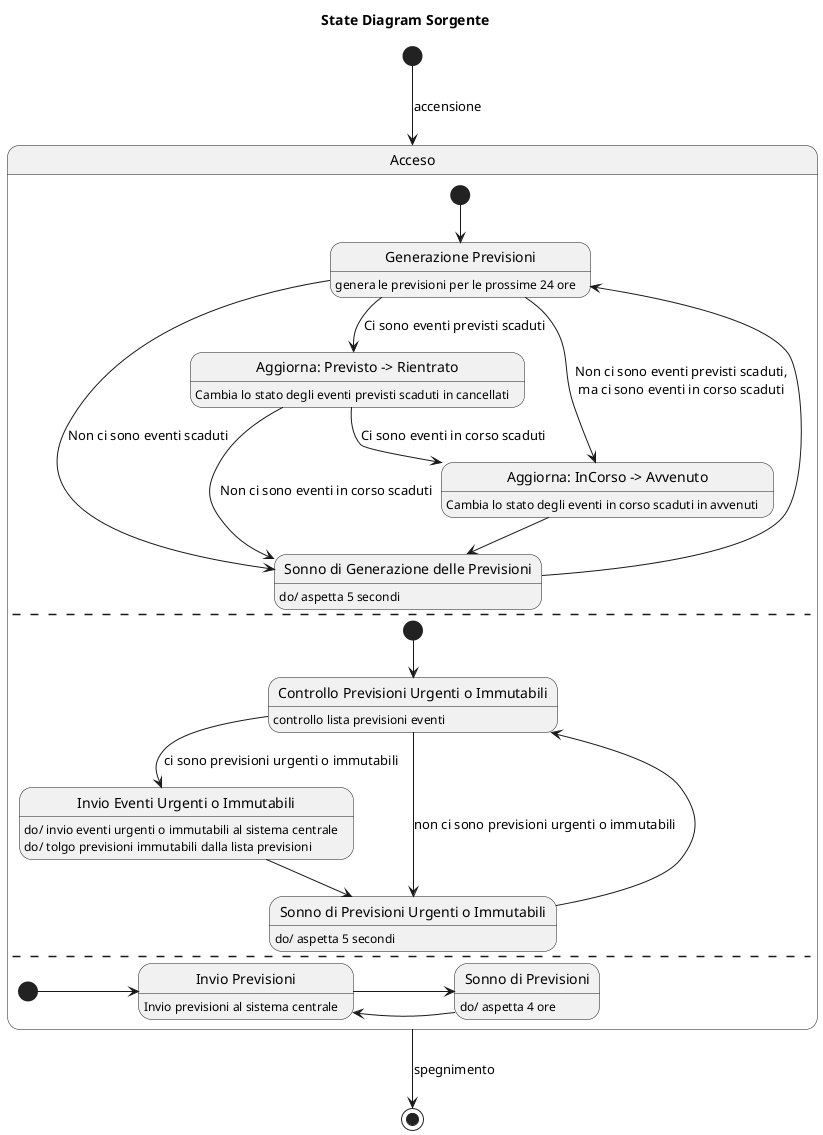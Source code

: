 @startuml
title State Diagram Sorgente

[*] --> Acceso: accensione

state Acceso {

    state "Generazione Previsioni" as GenPrev
    state "Aggiorna: Previsto -> Rientrato" as AggPrevCanc
    state "Aggiorna: InCorso -> Avvenuto" as AggCorAvv
    state "Sonno di Generazione delle Previsioni" as SonnoGen

    [*] --> GenPrev

    GenPrev: genera le previsioni per le prossime 24 ore
    GenPrev --> AggPrevCanc: Ci sono eventi previsti scaduti
    GenPrev --> AggCorAvv: Non ci sono eventi previsti scaduti,\nma ci sono eventi in corso scaduti
    GenPrev -right-> SonnoGen: Non ci sono eventi scaduti

    AggPrevCanc: Cambia lo stato degli eventi previsti scaduti in cancellati
    AggPrevCanc --> AggCorAvv: Ci sono eventi in corso scaduti
    AggPrevCanc --> SonnoGen: Non ci sono eventi in corso scaduti

    AggCorAvv: Cambia lo stato degli eventi in corso scaduti in avvenuti
    AggCorAvv --> SonnoGen

    SonnoGen: do/ aspetta 5 secondi
    SonnoGen -> GenPrev

    --

    state "Controllo Previsioni Urgenti o Immutabili" as ConPrevUrg
    state "Invio Eventi Urgenti o Immutabili" as InvioEvtUrg
    state "Sonno di Previsioni Urgenti o Immutabili" as SonnoPrevUrg

    [*] --> ConPrevUrg

    ConPrevUrg: controllo lista previsioni eventi
    ConPrevUrg --> InvioEvtUrg: ci sono previsioni urgenti o immutabili
    ConPrevUrg --> SonnoPrevUrg: non ci sono previsioni urgenti o immutabili

    InvioEvtUrg: do/ invio eventi urgenti o immutabili al sistema centrale
    InvioEvtUrg: do/ tolgo previsioni immutabili dalla lista previsioni
    InvioEvtUrg --> SonnoPrevUrg

    SonnoPrevUrg: do/ aspetta 5 secondi
    SonnoPrevUrg --> ConPrevUrg

    ---

    state "Invio Previsioni" as InvPrev
    state "Sonno di Previsioni" as SonnoPrev

    [*] -right-> InvPrev: \t\t\t

    InvPrev: Invio previsioni al sistema centrale
    InvPrev -right-> SonnoPrev: \t\t\t

    SonnoPrev: do/ aspetta 4 ore
    SonnoPrev -left-> InvPrev: \t\t\t

}

Acceso --> [*]: spegnimento
@enduml
